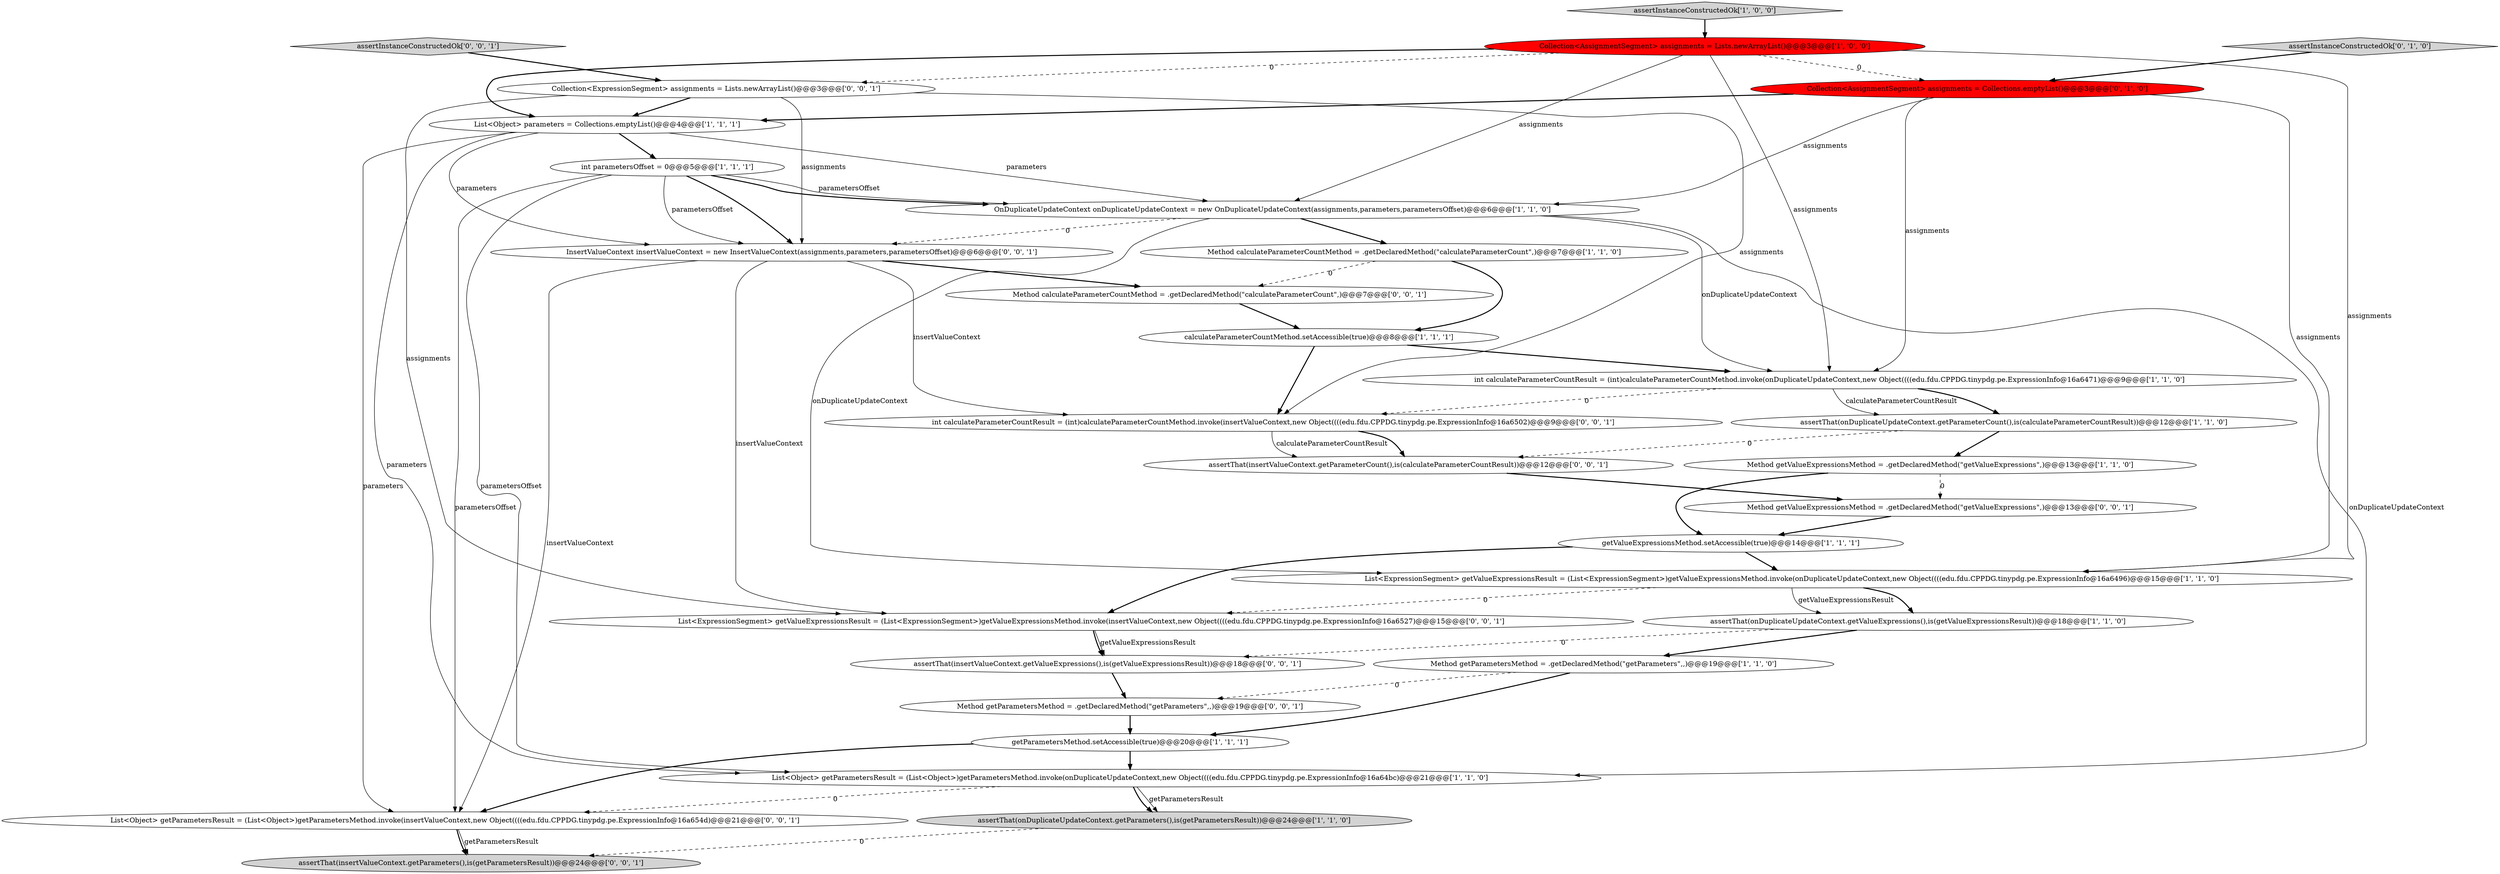 digraph {
27 [style = filled, label = "assertThat(insertValueContext.getParameterCount(),is(calculateParameterCountResult))@@@12@@@['0', '0', '1']", fillcolor = white, shape = ellipse image = "AAA0AAABBB3BBB"];
18 [style = filled, label = "Collection<AssignmentSegment> assignments = Collections.emptyList()@@@3@@@['0', '1', '0']", fillcolor = red, shape = ellipse image = "AAA1AAABBB2BBB"];
23 [style = filled, label = "List<ExpressionSegment> getValueExpressionsResult = (List<ExpressionSegment>)getValueExpressionsMethod.invoke(insertValueContext,new Object((((edu.fdu.CPPDG.tinypdg.pe.ExpressionInfo@16a6527)@@@15@@@['0', '0', '1']", fillcolor = white, shape = ellipse image = "AAA0AAABBB3BBB"];
29 [style = filled, label = "assertThat(insertValueContext.getParameters(),is(getParametersResult))@@@24@@@['0', '0', '1']", fillcolor = lightgray, shape = ellipse image = "AAA0AAABBB3BBB"];
22 [style = filled, label = "Collection<ExpressionSegment> assignments = Lists.newArrayList()@@@3@@@['0', '0', '1']", fillcolor = white, shape = ellipse image = "AAA0AAABBB3BBB"];
7 [style = filled, label = "assertThat(onDuplicateUpdateContext.getParameters(),is(getParametersResult))@@@24@@@['1', '1', '0']", fillcolor = lightgray, shape = ellipse image = "AAA0AAABBB1BBB"];
10 [style = filled, label = "List<ExpressionSegment> getValueExpressionsResult = (List<ExpressionSegment>)getValueExpressionsMethod.invoke(onDuplicateUpdateContext,new Object((((edu.fdu.CPPDG.tinypdg.pe.ExpressionInfo@16a6496)@@@15@@@['1', '1', '0']", fillcolor = white, shape = ellipse image = "AAA0AAABBB1BBB"];
17 [style = filled, label = "assertInstanceConstructedOk['0', '1', '0']", fillcolor = lightgray, shape = diamond image = "AAA0AAABBB2BBB"];
21 [style = filled, label = "int calculateParameterCountResult = (int)calculateParameterCountMethod.invoke(insertValueContext,new Object((((edu.fdu.CPPDG.tinypdg.pe.ExpressionInfo@16a6502)@@@9@@@['0', '0', '1']", fillcolor = white, shape = ellipse image = "AAA0AAABBB3BBB"];
28 [style = filled, label = "Method getParametersMethod = .getDeclaredMethod(\"getParameters\",,)@@@19@@@['0', '0', '1']", fillcolor = white, shape = ellipse image = "AAA0AAABBB3BBB"];
2 [style = filled, label = "assertThat(onDuplicateUpdateContext.getParameterCount(),is(calculateParameterCountResult))@@@12@@@['1', '1', '0']", fillcolor = white, shape = ellipse image = "AAA0AAABBB1BBB"];
12 [style = filled, label = "int calculateParameterCountResult = (int)calculateParameterCountMethod.invoke(onDuplicateUpdateContext,new Object((((edu.fdu.CPPDG.tinypdg.pe.ExpressionInfo@16a6471)@@@9@@@['1', '1', '0']", fillcolor = white, shape = ellipse image = "AAA0AAABBB1BBB"];
1 [style = filled, label = "Collection<AssignmentSegment> assignments = Lists.newArrayList()@@@3@@@['1', '0', '0']", fillcolor = red, shape = ellipse image = "AAA1AAABBB1BBB"];
3 [style = filled, label = "getParametersMethod.setAccessible(true)@@@20@@@['1', '1', '1']", fillcolor = white, shape = ellipse image = "AAA0AAABBB1BBB"];
26 [style = filled, label = "Method getValueExpressionsMethod = .getDeclaredMethod(\"getValueExpressions\",)@@@13@@@['0', '0', '1']", fillcolor = white, shape = ellipse image = "AAA0AAABBB3BBB"];
19 [style = filled, label = "InsertValueContext insertValueContext = new InsertValueContext(assignments,parameters,parametersOffset)@@@6@@@['0', '0', '1']", fillcolor = white, shape = ellipse image = "AAA0AAABBB3BBB"];
15 [style = filled, label = "int parametersOffset = 0@@@5@@@['1', '1', '1']", fillcolor = white, shape = ellipse image = "AAA0AAABBB1BBB"];
9 [style = filled, label = "Method getParametersMethod = .getDeclaredMethod(\"getParameters\",,)@@@19@@@['1', '1', '0']", fillcolor = white, shape = ellipse image = "AAA0AAABBB1BBB"];
20 [style = filled, label = "Method calculateParameterCountMethod = .getDeclaredMethod(\"calculateParameterCount\",)@@@7@@@['0', '0', '1']", fillcolor = white, shape = ellipse image = "AAA0AAABBB3BBB"];
14 [style = filled, label = "assertThat(onDuplicateUpdateContext.getValueExpressions(),is(getValueExpressionsResult))@@@18@@@['1', '1', '0']", fillcolor = white, shape = ellipse image = "AAA0AAABBB1BBB"];
6 [style = filled, label = "List<Object> getParametersResult = (List<Object>)getParametersMethod.invoke(onDuplicateUpdateContext,new Object((((edu.fdu.CPPDG.tinypdg.pe.ExpressionInfo@16a64bc)@@@21@@@['1', '1', '0']", fillcolor = white, shape = ellipse image = "AAA0AAABBB1BBB"];
24 [style = filled, label = "List<Object> getParametersResult = (List<Object>)getParametersMethod.invoke(insertValueContext,new Object((((edu.fdu.CPPDG.tinypdg.pe.ExpressionInfo@16a654d)@@@21@@@['0', '0', '1']", fillcolor = white, shape = ellipse image = "AAA0AAABBB3BBB"];
30 [style = filled, label = "assertInstanceConstructedOk['0', '0', '1']", fillcolor = lightgray, shape = diamond image = "AAA0AAABBB3BBB"];
16 [style = filled, label = "Method getValueExpressionsMethod = .getDeclaredMethod(\"getValueExpressions\",)@@@13@@@['1', '1', '0']", fillcolor = white, shape = ellipse image = "AAA0AAABBB1BBB"];
0 [style = filled, label = "OnDuplicateUpdateContext onDuplicateUpdateContext = new OnDuplicateUpdateContext(assignments,parameters,parametersOffset)@@@6@@@['1', '1', '0']", fillcolor = white, shape = ellipse image = "AAA0AAABBB1BBB"];
5 [style = filled, label = "Method calculateParameterCountMethod = .getDeclaredMethod(\"calculateParameterCount\",)@@@7@@@['1', '1', '0']", fillcolor = white, shape = ellipse image = "AAA0AAABBB1BBB"];
4 [style = filled, label = "assertInstanceConstructedOk['1', '0', '0']", fillcolor = lightgray, shape = diamond image = "AAA0AAABBB1BBB"];
8 [style = filled, label = "getValueExpressionsMethod.setAccessible(true)@@@14@@@['1', '1', '1']", fillcolor = white, shape = ellipse image = "AAA0AAABBB1BBB"];
25 [style = filled, label = "assertThat(insertValueContext.getValueExpressions(),is(getValueExpressionsResult))@@@18@@@['0', '0', '1']", fillcolor = white, shape = ellipse image = "AAA0AAABBB3BBB"];
13 [style = filled, label = "List<Object> parameters = Collections.emptyList()@@@4@@@['1', '1', '1']", fillcolor = white, shape = ellipse image = "AAA0AAABBB1BBB"];
11 [style = filled, label = "calculateParameterCountMethod.setAccessible(true)@@@8@@@['1', '1', '1']", fillcolor = white, shape = ellipse image = "AAA0AAABBB1BBB"];
6->7 [style = solid, label="getParametersResult"];
8->10 [style = bold, label=""];
23->25 [style = bold, label=""];
22->23 [style = solid, label="assignments"];
19->24 [style = solid, label="insertValueContext"];
25->28 [style = bold, label=""];
30->22 [style = bold, label=""];
18->0 [style = solid, label="assignments"];
8->23 [style = bold, label=""];
16->8 [style = bold, label=""];
3->24 [style = bold, label=""];
10->14 [style = bold, label=""];
21->27 [style = bold, label=""];
18->10 [style = solid, label="assignments"];
22->21 [style = solid, label="assignments"];
14->25 [style = dashed, label="0"];
0->19 [style = dashed, label="0"];
19->20 [style = bold, label=""];
11->21 [style = bold, label=""];
9->28 [style = dashed, label="0"];
2->27 [style = dashed, label="0"];
3->6 [style = bold, label=""];
13->19 [style = solid, label="parameters"];
11->12 [style = bold, label=""];
26->8 [style = bold, label=""];
24->29 [style = bold, label=""];
0->12 [style = solid, label="onDuplicateUpdateContext"];
19->23 [style = solid, label="insertValueContext"];
23->25 [style = solid, label="getValueExpressionsResult"];
1->18 [style = dashed, label="0"];
24->29 [style = solid, label="getParametersResult"];
15->19 [style = bold, label=""];
15->0 [style = solid, label="parametersOffset"];
15->6 [style = solid, label="parametersOffset"];
1->13 [style = bold, label=""];
12->21 [style = dashed, label="0"];
1->0 [style = solid, label="assignments"];
13->24 [style = solid, label="parameters"];
1->22 [style = dashed, label="0"];
5->20 [style = dashed, label="0"];
21->27 [style = solid, label="calculateParameterCountResult"];
16->26 [style = dashed, label="0"];
12->2 [style = bold, label=""];
1->10 [style = solid, label="assignments"];
13->6 [style = solid, label="parameters"];
0->6 [style = solid, label="onDuplicateUpdateContext"];
19->21 [style = solid, label="insertValueContext"];
6->24 [style = dashed, label="0"];
15->0 [style = bold, label=""];
17->18 [style = bold, label=""];
12->2 [style = solid, label="calculateParameterCountResult"];
18->13 [style = bold, label=""];
0->10 [style = solid, label="onDuplicateUpdateContext"];
15->19 [style = solid, label="parametersOffset"];
9->3 [style = bold, label=""];
18->12 [style = solid, label="assignments"];
14->9 [style = bold, label=""];
1->12 [style = solid, label="assignments"];
5->11 [style = bold, label=""];
4->1 [style = bold, label=""];
13->15 [style = bold, label=""];
28->3 [style = bold, label=""];
13->0 [style = solid, label="parameters"];
15->24 [style = solid, label="parametersOffset"];
22->19 [style = solid, label="assignments"];
6->7 [style = bold, label=""];
7->29 [style = dashed, label="0"];
10->14 [style = solid, label="getValueExpressionsResult"];
10->23 [style = dashed, label="0"];
22->13 [style = bold, label=""];
0->5 [style = bold, label=""];
20->11 [style = bold, label=""];
27->26 [style = bold, label=""];
2->16 [style = bold, label=""];
}
